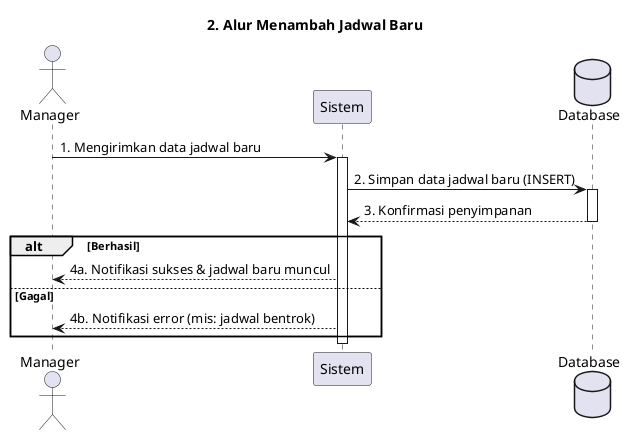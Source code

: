 @startuml
actor Manager
participant "Sistem" as System
database "Database" as DB

title 2. Alur Menambah Jadwal Baru

Manager -> System : 1. Mengirimkan data jadwal baru
activate System
System -> DB : 2. Simpan data jadwal baru (INSERT)
activate DB
DB --> System : 3. Konfirmasi penyimpanan
deactivate DB

alt Berhasil
    System --> Manager : 4a. Notifikasi sukses & jadwal baru muncul
else Gagal
    System --> Manager : 4b. Notifikasi error (mis: jadwal bentrok)
end

deactivate System
@enduml